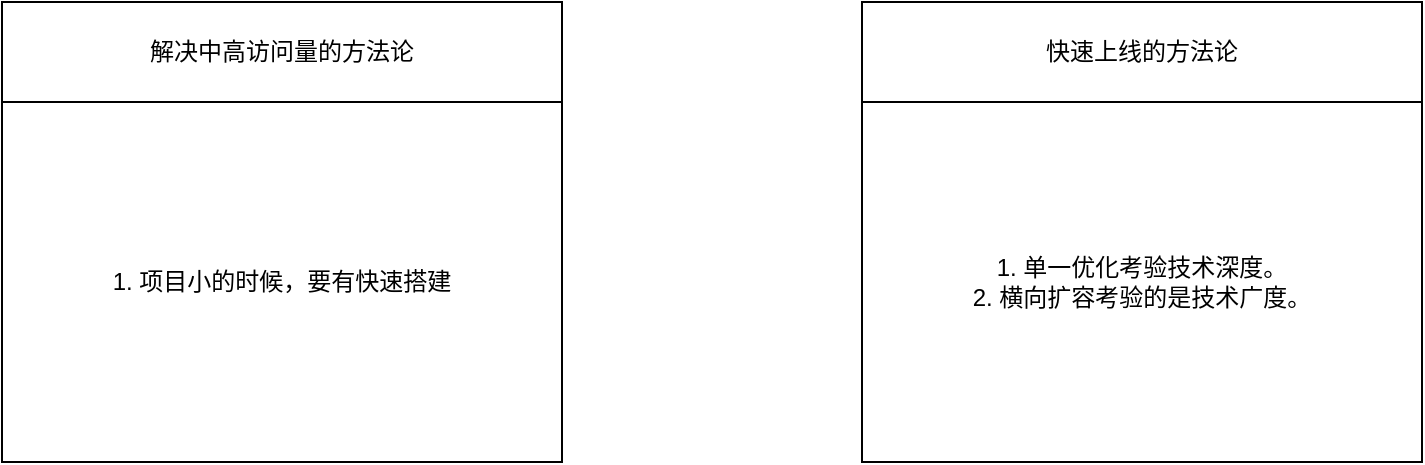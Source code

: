<mxfile pages="1" version="11.2.5" type="github"><diagram id="MVKwC7X3cLLMZR9qpeJy" name="Page-1"><mxGraphModel dx="1435" dy="872" grid="1" gridSize="10" guides="1" tooltips="1" connect="1" arrows="1" fold="1" page="1" pageScale="1" pageWidth="3300" pageHeight="4681" math="0" shadow="0"><root><mxCell id="0"/><mxCell id="1" parent="0"/><mxCell id="y8DjVUmlxIeyAQ3soaXH-1" value="解决中高访问量的方法论" style="rounded=0;whiteSpace=wrap;html=1;" vertex="1" parent="1"><mxGeometry x="300" y="160" width="280" height="50" as="geometry"/></mxCell><mxCell id="y8DjVUmlxIeyAQ3soaXH-2" value="1. 项目小的时候，要有快速搭建" style="rounded=0;whiteSpace=wrap;html=1;" vertex="1" parent="1"><mxGeometry x="300" y="210" width="280" height="180" as="geometry"/></mxCell><mxCell id="y8DjVUmlxIeyAQ3soaXH-3" value="快速上线的方法论" style="rounded=0;whiteSpace=wrap;html=1;" vertex="1" parent="1"><mxGeometry x="730" y="160" width="280" height="50" as="geometry"/></mxCell><mxCell id="y8DjVUmlxIeyAQ3soaXH-4" value="1. 单一优化考验技术深度。&lt;br&gt;2. 横向扩容考验的是技术广度。" style="rounded=0;whiteSpace=wrap;html=1;" vertex="1" parent="1"><mxGeometry x="730" y="210" width="280" height="180" as="geometry"/></mxCell></root></mxGraphModel></diagram></mxfile>